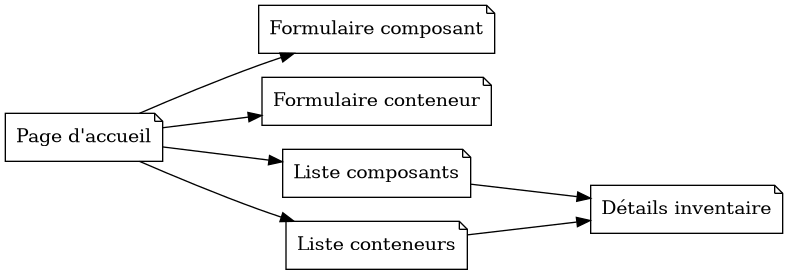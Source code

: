 @startdot navigation
digraph g {
  graph [rankdir=LR,
         ranksep=1];
  node [shape = note];

  home [label="Page d'accueil"];
  component_form [label="Formulaire composant"];
  container_form [label="Formulaire conteneur"];
  component_list [label="Liste composants"];
  container_list [label="Liste conteneurs"];
  inventory_details [label="Détails inventaire"];

  home -> component_form;
  home -> container_form;
  home -> component_list;
  home -> container_list;
  component_list -> inventory_details;
  container_list -> inventory_details;
}
@enddot
